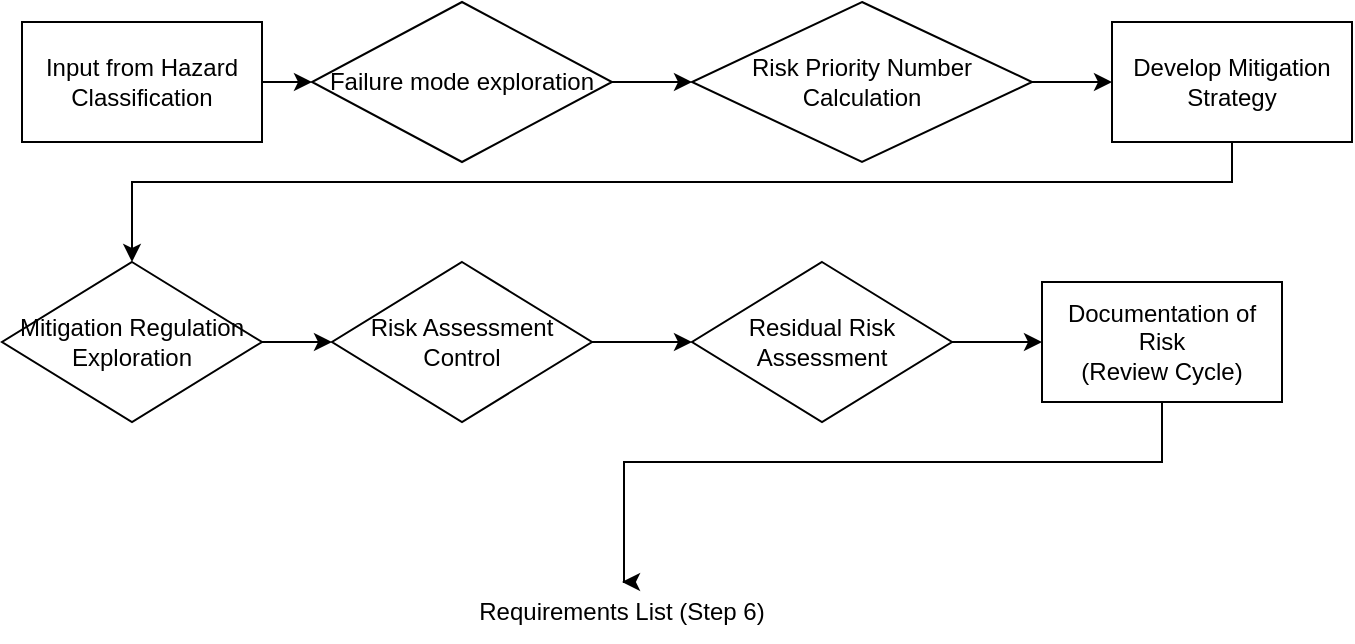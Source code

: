 <mxfile version="22.1.22" type="github">
  <diagram name="Page-1" id="6sOdxwfvowF07dm26hqn">
    <mxGraphModel dx="1434" dy="782" grid="1" gridSize="10" guides="1" tooltips="1" connect="1" arrows="1" fold="1" page="1" pageScale="1" pageWidth="850" pageHeight="1100" math="0" shadow="0">
      <root>
        <mxCell id="0" />
        <mxCell id="1" parent="0" />
        <mxCell id="Tqu1QDnIIOPX7M-IzmjJ-3" value="" style="edgeStyle=orthogonalEdgeStyle;rounded=0;orthogonalLoop=1;jettySize=auto;html=1;" edge="1" parent="1" source="Tqu1QDnIIOPX7M-IzmjJ-1" target="Tqu1QDnIIOPX7M-IzmjJ-2">
          <mxGeometry relative="1" as="geometry" />
        </mxCell>
        <mxCell id="Tqu1QDnIIOPX7M-IzmjJ-1" value="Input from Hazard Classification" style="rounded=0;whiteSpace=wrap;html=1;" vertex="1" parent="1">
          <mxGeometry x="70" y="50" width="120" height="60" as="geometry" />
        </mxCell>
        <mxCell id="Tqu1QDnIIOPX7M-IzmjJ-5" value="" style="edgeStyle=orthogonalEdgeStyle;rounded=0;orthogonalLoop=1;jettySize=auto;html=1;" edge="1" parent="1" source="Tqu1QDnIIOPX7M-IzmjJ-2" target="Tqu1QDnIIOPX7M-IzmjJ-4">
          <mxGeometry relative="1" as="geometry" />
        </mxCell>
        <mxCell id="Tqu1QDnIIOPX7M-IzmjJ-2" value="Failure mode exploration" style="rhombus;whiteSpace=wrap;html=1;rounded=0;" vertex="1" parent="1">
          <mxGeometry x="215" y="40" width="150" height="80" as="geometry" />
        </mxCell>
        <mxCell id="Tqu1QDnIIOPX7M-IzmjJ-7" value="" style="edgeStyle=orthogonalEdgeStyle;rounded=0;orthogonalLoop=1;jettySize=auto;html=1;" edge="1" parent="1" source="Tqu1QDnIIOPX7M-IzmjJ-4" target="Tqu1QDnIIOPX7M-IzmjJ-6">
          <mxGeometry relative="1" as="geometry" />
        </mxCell>
        <mxCell id="Tqu1QDnIIOPX7M-IzmjJ-4" value="Risk Priority Number Calculation" style="rhombus;whiteSpace=wrap;html=1;rounded=0;" vertex="1" parent="1">
          <mxGeometry x="405" y="40" width="170" height="80" as="geometry" />
        </mxCell>
        <mxCell id="Tqu1QDnIIOPX7M-IzmjJ-9" value="" style="edgeStyle=orthogonalEdgeStyle;rounded=0;orthogonalLoop=1;jettySize=auto;html=1;" edge="1" parent="1" source="Tqu1QDnIIOPX7M-IzmjJ-6" target="Tqu1QDnIIOPX7M-IzmjJ-8">
          <mxGeometry relative="1" as="geometry">
            <Array as="points">
              <mxPoint x="675" y="130" />
              <mxPoint x="125" y="130" />
            </Array>
          </mxGeometry>
        </mxCell>
        <mxCell id="Tqu1QDnIIOPX7M-IzmjJ-6" value="Develop Mitigation Strategy" style="whiteSpace=wrap;html=1;rounded=0;" vertex="1" parent="1">
          <mxGeometry x="615" y="50" width="120" height="60" as="geometry" />
        </mxCell>
        <mxCell id="Tqu1QDnIIOPX7M-IzmjJ-11" value="" style="edgeStyle=orthogonalEdgeStyle;rounded=0;orthogonalLoop=1;jettySize=auto;html=1;" edge="1" parent="1" source="Tqu1QDnIIOPX7M-IzmjJ-8" target="Tqu1QDnIIOPX7M-IzmjJ-10">
          <mxGeometry relative="1" as="geometry" />
        </mxCell>
        <mxCell id="Tqu1QDnIIOPX7M-IzmjJ-8" value="Mitigation Regulation Exploration" style="rhombus;whiteSpace=wrap;html=1;rounded=0;" vertex="1" parent="1">
          <mxGeometry x="60" y="170" width="130" height="80" as="geometry" />
        </mxCell>
        <mxCell id="Tqu1QDnIIOPX7M-IzmjJ-13" value="" style="edgeStyle=orthogonalEdgeStyle;rounded=0;orthogonalLoop=1;jettySize=auto;html=1;" edge="1" parent="1" source="Tqu1QDnIIOPX7M-IzmjJ-10" target="Tqu1QDnIIOPX7M-IzmjJ-12">
          <mxGeometry relative="1" as="geometry" />
        </mxCell>
        <mxCell id="Tqu1QDnIIOPX7M-IzmjJ-10" value="Risk Assessment Control" style="rhombus;whiteSpace=wrap;html=1;rounded=0;" vertex="1" parent="1">
          <mxGeometry x="225" y="170" width="130" height="80" as="geometry" />
        </mxCell>
        <mxCell id="Tqu1QDnIIOPX7M-IzmjJ-15" value="" style="edgeStyle=orthogonalEdgeStyle;rounded=0;orthogonalLoop=1;jettySize=auto;html=1;" edge="1" parent="1" source="Tqu1QDnIIOPX7M-IzmjJ-12" target="Tqu1QDnIIOPX7M-IzmjJ-14">
          <mxGeometry relative="1" as="geometry" />
        </mxCell>
        <mxCell id="Tqu1QDnIIOPX7M-IzmjJ-12" value="Residual Risk Assessment" style="rhombus;whiteSpace=wrap;html=1;rounded=0;" vertex="1" parent="1">
          <mxGeometry x="405" y="170" width="130" height="80" as="geometry" />
        </mxCell>
        <mxCell id="Tqu1QDnIIOPX7M-IzmjJ-17" value="" style="edgeStyle=orthogonalEdgeStyle;rounded=0;orthogonalLoop=1;jettySize=auto;html=1;" edge="1" parent="1" source="Tqu1QDnIIOPX7M-IzmjJ-14">
          <mxGeometry relative="1" as="geometry">
            <mxPoint x="370" y="330" as="targetPoint" />
            <Array as="points">
              <mxPoint x="640" y="270" />
              <mxPoint x="371" y="270" />
            </Array>
          </mxGeometry>
        </mxCell>
        <mxCell id="Tqu1QDnIIOPX7M-IzmjJ-14" value="&lt;div&gt;Documentation of Risk&lt;/div&gt;&lt;div&gt;(Review Cycle)&lt;br&gt;&lt;/div&gt;" style="whiteSpace=wrap;html=1;rounded=0;" vertex="1" parent="1">
          <mxGeometry x="580" y="180" width="120" height="60" as="geometry" />
        </mxCell>
        <mxCell id="Tqu1QDnIIOPX7M-IzmjJ-18" value="Requirements List (Step 6)" style="text;html=1;strokeColor=none;fillColor=none;align=center;verticalAlign=middle;whiteSpace=wrap;rounded=0;" vertex="1" parent="1">
          <mxGeometry x="280" y="330" width="180" height="30" as="geometry" />
        </mxCell>
      </root>
    </mxGraphModel>
  </diagram>
</mxfile>
